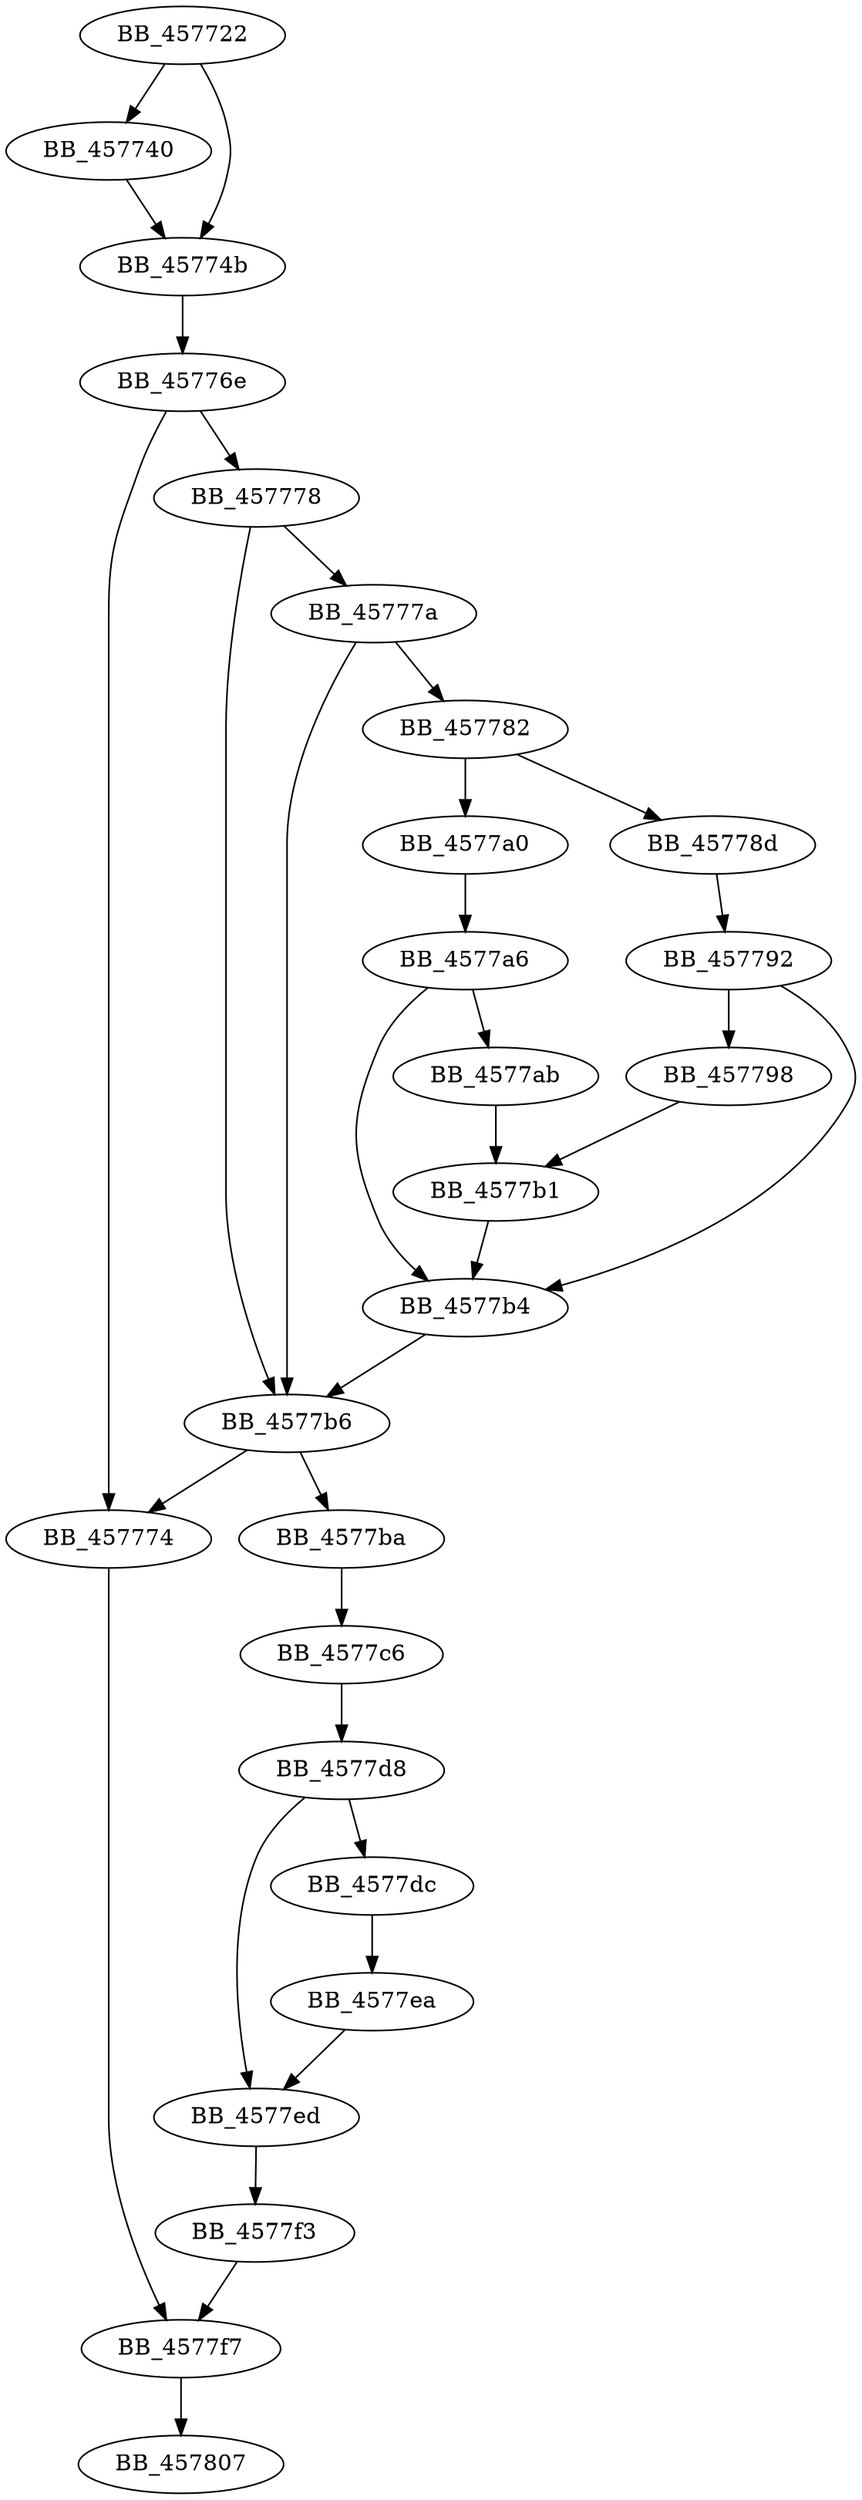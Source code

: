 DiGraph sub_457722{
BB_457722->BB_457740
BB_457722->BB_45774b
BB_457740->BB_45774b
BB_45774b->BB_45776e
BB_45776e->BB_457774
BB_45776e->BB_457778
BB_457774->BB_4577f7
BB_457778->BB_45777a
BB_457778->BB_4577b6
BB_45777a->BB_457782
BB_45777a->BB_4577b6
BB_457782->BB_45778d
BB_457782->BB_4577a0
BB_45778d->BB_457792
BB_457792->BB_457798
BB_457792->BB_4577b4
BB_457798->BB_4577b1
BB_4577a0->BB_4577a6
BB_4577a6->BB_4577ab
BB_4577a6->BB_4577b4
BB_4577ab->BB_4577b1
BB_4577b1->BB_4577b4
BB_4577b4->BB_4577b6
BB_4577b6->BB_457774
BB_4577b6->BB_4577ba
BB_4577ba->BB_4577c6
BB_4577c6->BB_4577d8
BB_4577d8->BB_4577dc
BB_4577d8->BB_4577ed
BB_4577dc->BB_4577ea
BB_4577ea->BB_4577ed
BB_4577ed->BB_4577f3
BB_4577f3->BB_4577f7
BB_4577f7->BB_457807
}
